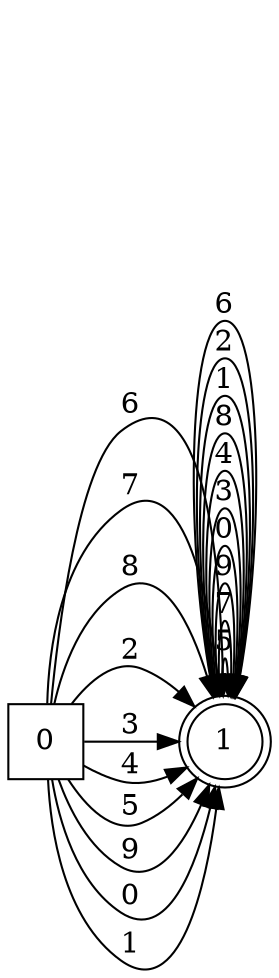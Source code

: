 digraph G {
	rankdir=LR;
	0->1[ label=6 ];
	0->1[ label=7 ];
	0->1[ label=8 ];
	0->1[ label=2 ];
	0->1[ label=3 ];
	0->1[ label=4 ];
	0->1[ label=5 ];
	0->1[ label=9 ];
	0->1[ label=0 ];
	0->1[ label=1 ];
	1->1[ label=5 ];
	1->1[ label=7 ];
	1->1[ label=9 ];
	1->1[ label=0 ];
	1->1[ label=3 ];
	1->1[ label=4 ];
	1->1[ label=8 ];
	1->1[ label=1 ];
	1->1[ label=2 ];
	1->1[ label=6 ];
	0 [ shape=square ];
	1 [ shape=doublecircle ];

}

